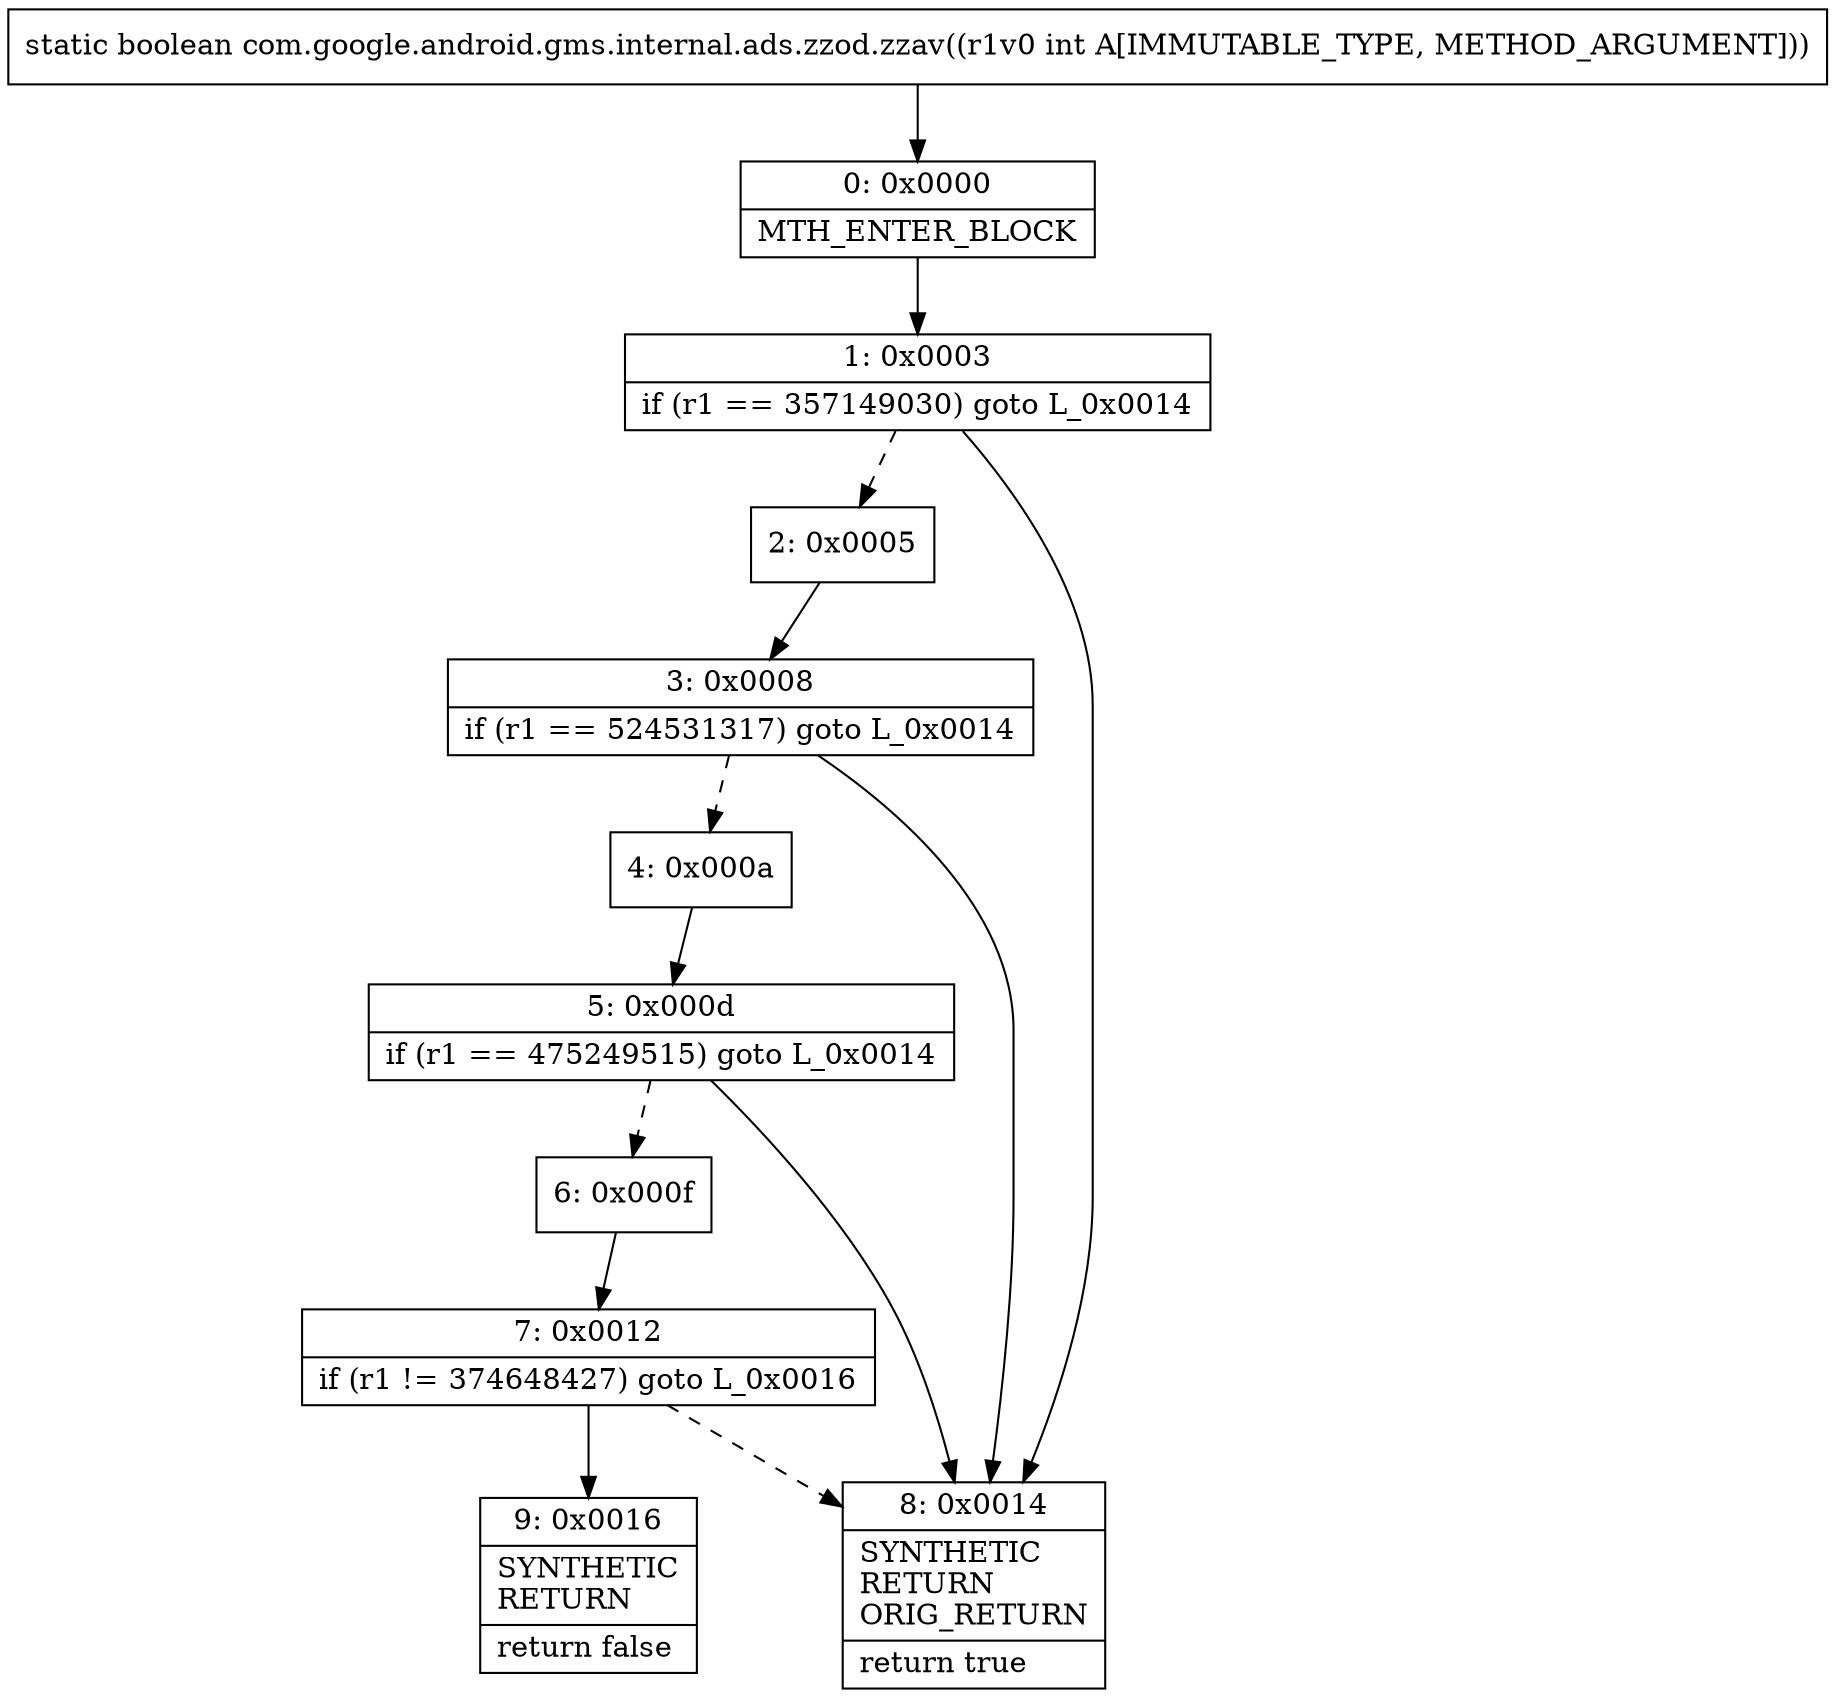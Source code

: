 digraph "CFG forcom.google.android.gms.internal.ads.zzod.zzav(I)Z" {
Node_0 [shape=record,label="{0\:\ 0x0000|MTH_ENTER_BLOCK\l}"];
Node_1 [shape=record,label="{1\:\ 0x0003|if (r1 == 357149030) goto L_0x0014\l}"];
Node_2 [shape=record,label="{2\:\ 0x0005}"];
Node_3 [shape=record,label="{3\:\ 0x0008|if (r1 == 524531317) goto L_0x0014\l}"];
Node_4 [shape=record,label="{4\:\ 0x000a}"];
Node_5 [shape=record,label="{5\:\ 0x000d|if (r1 == 475249515) goto L_0x0014\l}"];
Node_6 [shape=record,label="{6\:\ 0x000f}"];
Node_7 [shape=record,label="{7\:\ 0x0012|if (r1 != 374648427) goto L_0x0016\l}"];
Node_8 [shape=record,label="{8\:\ 0x0014|SYNTHETIC\lRETURN\lORIG_RETURN\l|return true\l}"];
Node_9 [shape=record,label="{9\:\ 0x0016|SYNTHETIC\lRETURN\l|return false\l}"];
MethodNode[shape=record,label="{static boolean com.google.android.gms.internal.ads.zzod.zzav((r1v0 int A[IMMUTABLE_TYPE, METHOD_ARGUMENT])) }"];
MethodNode -> Node_0;
Node_0 -> Node_1;
Node_1 -> Node_2[style=dashed];
Node_1 -> Node_8;
Node_2 -> Node_3;
Node_3 -> Node_4[style=dashed];
Node_3 -> Node_8;
Node_4 -> Node_5;
Node_5 -> Node_6[style=dashed];
Node_5 -> Node_8;
Node_6 -> Node_7;
Node_7 -> Node_8[style=dashed];
Node_7 -> Node_9;
}

